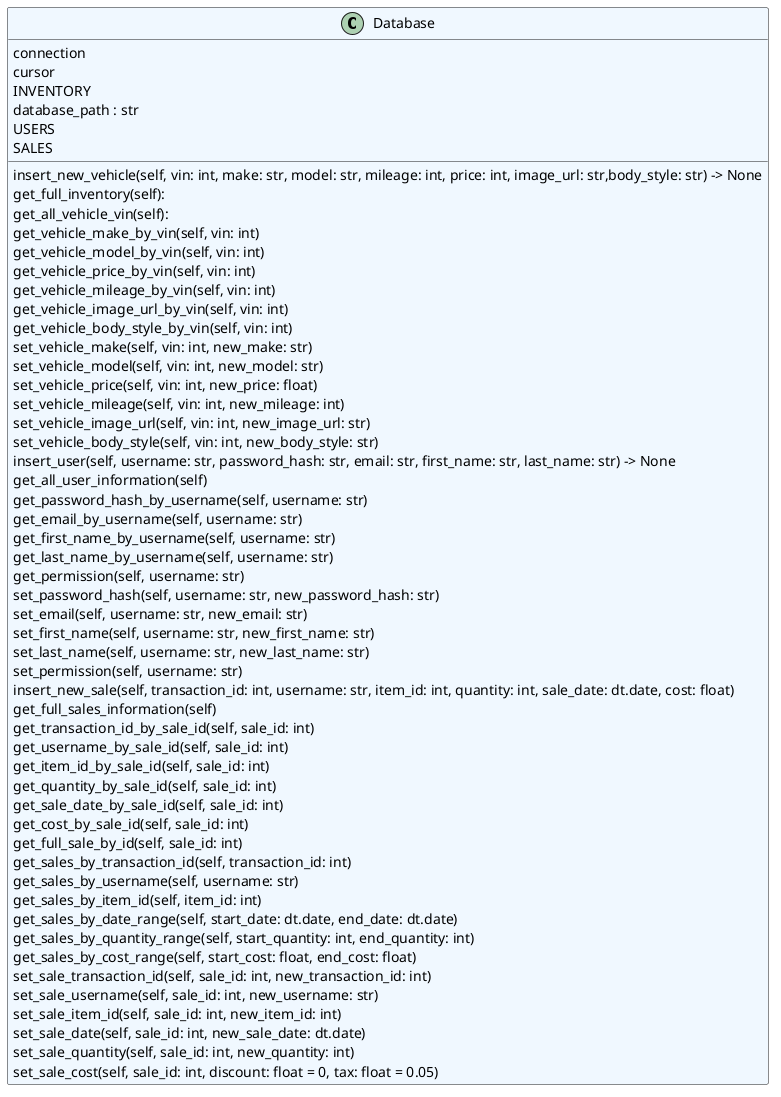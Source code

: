 @startuml classes
set namespaceSeparator none
class "Database" as database.db.Database #aliceblue {
  connection
  cursor
  INVENTORY
  database_path : str
  insert_new_vehicle(self, vin: int, make: str, model: str, mileage: int, price: int, image_url: str,body_style: str) -> None
  get_full_inventory(self):
  get_all_vehicle_vin(self):
  get_vehicle_make_by_vin(self, vin: int)
  get_vehicle_model_by_vin(self, vin: int)
  get_vehicle_price_by_vin(self, vin: int)
  get_vehicle_mileage_by_vin(self, vin: int)
  get_vehicle_image_url_by_vin(self, vin: int)
  get_vehicle_body_style_by_vin(self, vin: int)
  set_vehicle_make(self, vin: int, new_make: str)
  set_vehicle_model(self, vin: int, new_model: str)
  set_vehicle_price(self, vin: int, new_price: float) 
  set_vehicle_mileage(self, vin: int, new_mileage: int)
  set_vehicle_image_url(self, vin: int, new_image_url: str)
  set_vehicle_body_style(self, vin: int, new_body_style: str)
  USERS
  insert_user(self, username: str, password_hash: str, email: str, first_name: str, last_name: str) -> None
  get_all_user_information(self)
  get_password_hash_by_username(self, username: str)
  get_email_by_username(self, username: str)
  get_first_name_by_username(self, username: str)
  get_last_name_by_username(self, username: str)
  get_permission(self, username: str)
  set_password_hash(self, username: str, new_password_hash: str)
  set_email(self, username: str, new_email: str)
  set_first_name(self, username: str, new_first_name: str)
  set_last_name(self, username: str, new_last_name: str)
  set_permission(self, username: str)
  SALES
  insert_new_sale(self, transaction_id: int, username: str, item_id: int, quantity: int, sale_date: dt.date, cost: float)
  get_full_sales_information(self)
  get_transaction_id_by_sale_id(self, sale_id: int)
  get_username_by_sale_id(self, sale_id: int)
  get_item_id_by_sale_id(self, sale_id: int)
  get_quantity_by_sale_id(self, sale_id: int)
  get_sale_date_by_sale_id(self, sale_id: int)
  get_cost_by_sale_id(self, sale_id: int)
  get_full_sale_by_id(self, sale_id: int)
  get_sales_by_transaction_id(self, transaction_id: int)
  get_sales_by_username(self, username: str)
  get_sales_by_item_id(self, item_id: int)
  get_sales_by_date_range(self, start_date: dt.date, end_date: dt.date)
  get_sales_by_quantity_range(self, start_quantity: int, end_quantity: int)
  get_sales_by_cost_range(self, start_cost: float, end_cost: float)
  set_sale_transaction_id(self, sale_id: int, new_transaction_id: int)
  set_sale_username(self, sale_id: int, new_username: str)
  set_sale_item_id(self, sale_id: int, new_item_id: int)
  set_sale_date(self, sale_id: int, new_sale_date: dt.date)
  set_sale_quantity(self, sale_id: int, new_quantity: int)
  set_sale_cost(self, sale_id: int, discount: float = 0, tax: float = 0.05)
}
@enduml
